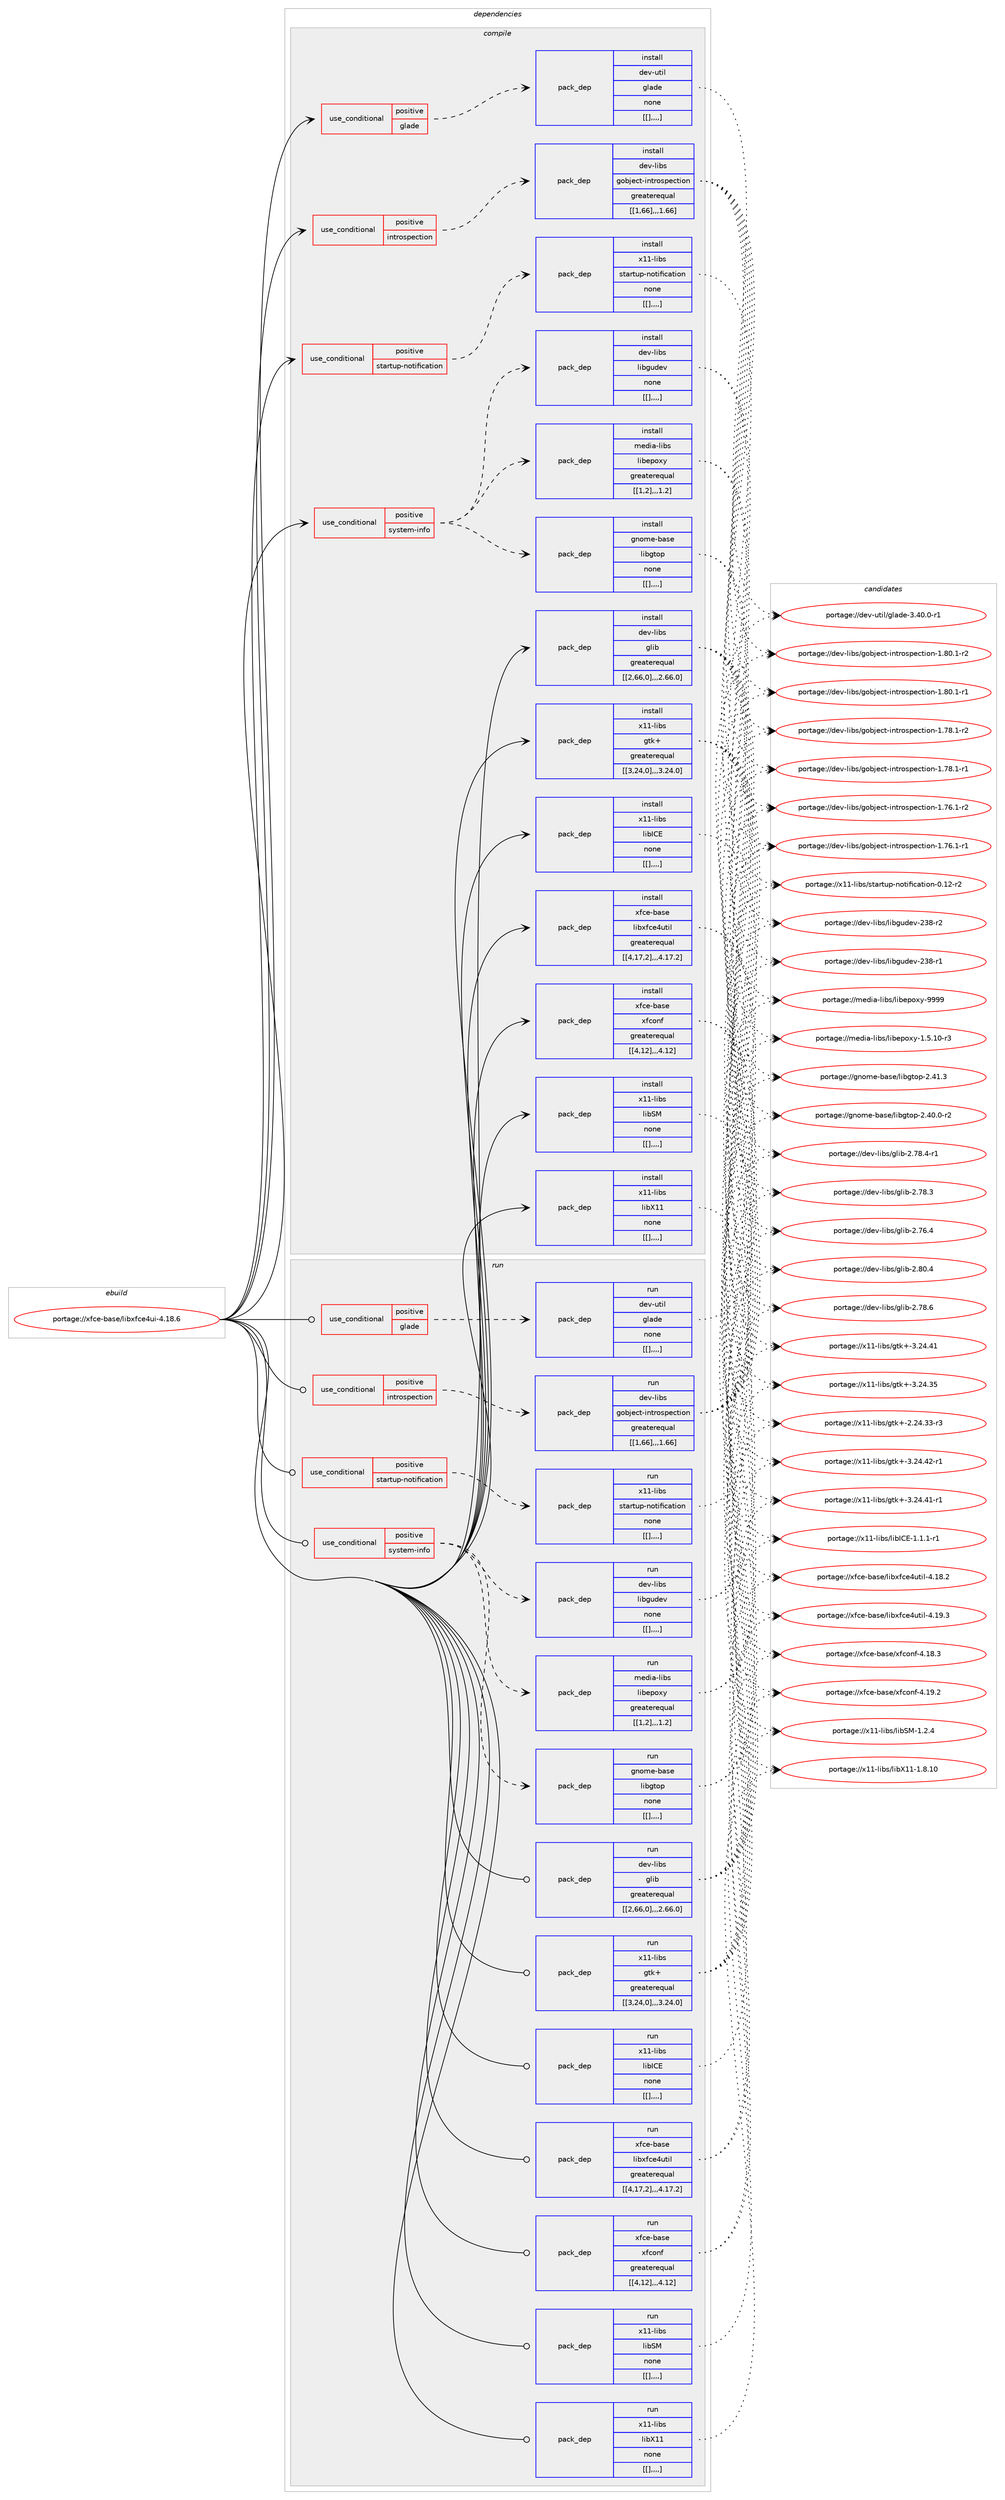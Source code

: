 digraph prolog {

# *************
# Graph options
# *************

newrank=true;
concentrate=true;
compound=true;
graph [rankdir=LR,fontname=Helvetica,fontsize=10,ranksep=1.5];#, ranksep=2.5, nodesep=0.2];
edge  [arrowhead=vee];
node  [fontname=Helvetica,fontsize=10];

# **********
# The ebuild
# **********

subgraph cluster_leftcol {
color=gray;
label=<<i>ebuild</i>>;
id [label="portage://xfce-base/libxfce4ui-4.18.6", color=red, width=4, href="../xfce-base/libxfce4ui-4.18.6.svg"];
}

# ****************
# The dependencies
# ****************

subgraph cluster_midcol {
color=gray;
label=<<i>dependencies</i>>;
subgraph cluster_compile {
fillcolor="#eeeeee";
style=filled;
label=<<i>compile</i>>;
subgraph cond4889 {
dependency15089 [label=<<TABLE BORDER="0" CELLBORDER="1" CELLSPACING="0" CELLPADDING="4"><TR><TD ROWSPAN="3" CELLPADDING="10">use_conditional</TD></TR><TR><TD>positive</TD></TR><TR><TD>glade</TD></TR></TABLE>>, shape=none, color=red];
subgraph pack10015 {
dependency15090 [label=<<TABLE BORDER="0" CELLBORDER="1" CELLSPACING="0" CELLPADDING="4" WIDTH="220"><TR><TD ROWSPAN="6" CELLPADDING="30">pack_dep</TD></TR><TR><TD WIDTH="110">install</TD></TR><TR><TD>dev-util</TD></TR><TR><TD>glade</TD></TR><TR><TD>none</TD></TR><TR><TD>[[],,,,]</TD></TR></TABLE>>, shape=none, color=blue];
}
dependency15089:e -> dependency15090:w [weight=20,style="dashed",arrowhead="vee"];
}
id:e -> dependency15089:w [weight=20,style="solid",arrowhead="vee"];
subgraph cond4890 {
dependency15091 [label=<<TABLE BORDER="0" CELLBORDER="1" CELLSPACING="0" CELLPADDING="4"><TR><TD ROWSPAN="3" CELLPADDING="10">use_conditional</TD></TR><TR><TD>positive</TD></TR><TR><TD>introspection</TD></TR></TABLE>>, shape=none, color=red];
subgraph pack10016 {
dependency15092 [label=<<TABLE BORDER="0" CELLBORDER="1" CELLSPACING="0" CELLPADDING="4" WIDTH="220"><TR><TD ROWSPAN="6" CELLPADDING="30">pack_dep</TD></TR><TR><TD WIDTH="110">install</TD></TR><TR><TD>dev-libs</TD></TR><TR><TD>gobject-introspection</TD></TR><TR><TD>greaterequal</TD></TR><TR><TD>[[1,66],,,1.66]</TD></TR></TABLE>>, shape=none, color=blue];
}
dependency15091:e -> dependency15092:w [weight=20,style="dashed",arrowhead="vee"];
}
id:e -> dependency15091:w [weight=20,style="solid",arrowhead="vee"];
subgraph cond4891 {
dependency15093 [label=<<TABLE BORDER="0" CELLBORDER="1" CELLSPACING="0" CELLPADDING="4"><TR><TD ROWSPAN="3" CELLPADDING="10">use_conditional</TD></TR><TR><TD>positive</TD></TR><TR><TD>startup-notification</TD></TR></TABLE>>, shape=none, color=red];
subgraph pack10017 {
dependency15094 [label=<<TABLE BORDER="0" CELLBORDER="1" CELLSPACING="0" CELLPADDING="4" WIDTH="220"><TR><TD ROWSPAN="6" CELLPADDING="30">pack_dep</TD></TR><TR><TD WIDTH="110">install</TD></TR><TR><TD>x11-libs</TD></TR><TR><TD>startup-notification</TD></TR><TR><TD>none</TD></TR><TR><TD>[[],,,,]</TD></TR></TABLE>>, shape=none, color=blue];
}
dependency15093:e -> dependency15094:w [weight=20,style="dashed",arrowhead="vee"];
}
id:e -> dependency15093:w [weight=20,style="solid",arrowhead="vee"];
subgraph cond4892 {
dependency15095 [label=<<TABLE BORDER="0" CELLBORDER="1" CELLSPACING="0" CELLPADDING="4"><TR><TD ROWSPAN="3" CELLPADDING="10">use_conditional</TD></TR><TR><TD>positive</TD></TR><TR><TD>system-info</TD></TR></TABLE>>, shape=none, color=red];
subgraph pack10018 {
dependency15096 [label=<<TABLE BORDER="0" CELLBORDER="1" CELLSPACING="0" CELLPADDING="4" WIDTH="220"><TR><TD ROWSPAN="6" CELLPADDING="30">pack_dep</TD></TR><TR><TD WIDTH="110">install</TD></TR><TR><TD>dev-libs</TD></TR><TR><TD>libgudev</TD></TR><TR><TD>none</TD></TR><TR><TD>[[],,,,]</TD></TR></TABLE>>, shape=none, color=blue];
}
dependency15095:e -> dependency15096:w [weight=20,style="dashed",arrowhead="vee"];
subgraph pack10019 {
dependency15097 [label=<<TABLE BORDER="0" CELLBORDER="1" CELLSPACING="0" CELLPADDING="4" WIDTH="220"><TR><TD ROWSPAN="6" CELLPADDING="30">pack_dep</TD></TR><TR><TD WIDTH="110">install</TD></TR><TR><TD>gnome-base</TD></TR><TR><TD>libgtop</TD></TR><TR><TD>none</TD></TR><TR><TD>[[],,,,]</TD></TR></TABLE>>, shape=none, color=blue];
}
dependency15095:e -> dependency15097:w [weight=20,style="dashed",arrowhead="vee"];
subgraph pack10020 {
dependency15098 [label=<<TABLE BORDER="0" CELLBORDER="1" CELLSPACING="0" CELLPADDING="4" WIDTH="220"><TR><TD ROWSPAN="6" CELLPADDING="30">pack_dep</TD></TR><TR><TD WIDTH="110">install</TD></TR><TR><TD>media-libs</TD></TR><TR><TD>libepoxy</TD></TR><TR><TD>greaterequal</TD></TR><TR><TD>[[1,2],,,1.2]</TD></TR></TABLE>>, shape=none, color=blue];
}
dependency15095:e -> dependency15098:w [weight=20,style="dashed",arrowhead="vee"];
}
id:e -> dependency15095:w [weight=20,style="solid",arrowhead="vee"];
subgraph pack10021 {
dependency15099 [label=<<TABLE BORDER="0" CELLBORDER="1" CELLSPACING="0" CELLPADDING="4" WIDTH="220"><TR><TD ROWSPAN="6" CELLPADDING="30">pack_dep</TD></TR><TR><TD WIDTH="110">install</TD></TR><TR><TD>dev-libs</TD></TR><TR><TD>glib</TD></TR><TR><TD>greaterequal</TD></TR><TR><TD>[[2,66,0],,,2.66.0]</TD></TR></TABLE>>, shape=none, color=blue];
}
id:e -> dependency15099:w [weight=20,style="solid",arrowhead="vee"];
subgraph pack10022 {
dependency15100 [label=<<TABLE BORDER="0" CELLBORDER="1" CELLSPACING="0" CELLPADDING="4" WIDTH="220"><TR><TD ROWSPAN="6" CELLPADDING="30">pack_dep</TD></TR><TR><TD WIDTH="110">install</TD></TR><TR><TD>x11-libs</TD></TR><TR><TD>gtk+</TD></TR><TR><TD>greaterequal</TD></TR><TR><TD>[[3,24,0],,,3.24.0]</TD></TR></TABLE>>, shape=none, color=blue];
}
id:e -> dependency15100:w [weight=20,style="solid",arrowhead="vee"];
subgraph pack10023 {
dependency15101 [label=<<TABLE BORDER="0" CELLBORDER="1" CELLSPACING="0" CELLPADDING="4" WIDTH="220"><TR><TD ROWSPAN="6" CELLPADDING="30">pack_dep</TD></TR><TR><TD WIDTH="110">install</TD></TR><TR><TD>x11-libs</TD></TR><TR><TD>libICE</TD></TR><TR><TD>none</TD></TR><TR><TD>[[],,,,]</TD></TR></TABLE>>, shape=none, color=blue];
}
id:e -> dependency15101:w [weight=20,style="solid",arrowhead="vee"];
subgraph pack10024 {
dependency15102 [label=<<TABLE BORDER="0" CELLBORDER="1" CELLSPACING="0" CELLPADDING="4" WIDTH="220"><TR><TD ROWSPAN="6" CELLPADDING="30">pack_dep</TD></TR><TR><TD WIDTH="110">install</TD></TR><TR><TD>x11-libs</TD></TR><TR><TD>libSM</TD></TR><TR><TD>none</TD></TR><TR><TD>[[],,,,]</TD></TR></TABLE>>, shape=none, color=blue];
}
id:e -> dependency15102:w [weight=20,style="solid",arrowhead="vee"];
subgraph pack10025 {
dependency15103 [label=<<TABLE BORDER="0" CELLBORDER="1" CELLSPACING="0" CELLPADDING="4" WIDTH="220"><TR><TD ROWSPAN="6" CELLPADDING="30">pack_dep</TD></TR><TR><TD WIDTH="110">install</TD></TR><TR><TD>x11-libs</TD></TR><TR><TD>libX11</TD></TR><TR><TD>none</TD></TR><TR><TD>[[],,,,]</TD></TR></TABLE>>, shape=none, color=blue];
}
id:e -> dependency15103:w [weight=20,style="solid",arrowhead="vee"];
subgraph pack10026 {
dependency15104 [label=<<TABLE BORDER="0" CELLBORDER="1" CELLSPACING="0" CELLPADDING="4" WIDTH="220"><TR><TD ROWSPAN="6" CELLPADDING="30">pack_dep</TD></TR><TR><TD WIDTH="110">install</TD></TR><TR><TD>xfce-base</TD></TR><TR><TD>libxfce4util</TD></TR><TR><TD>greaterequal</TD></TR><TR><TD>[[4,17,2],,,4.17.2]</TD></TR></TABLE>>, shape=none, color=blue];
}
id:e -> dependency15104:w [weight=20,style="solid",arrowhead="vee"];
subgraph pack10027 {
dependency15105 [label=<<TABLE BORDER="0" CELLBORDER="1" CELLSPACING="0" CELLPADDING="4" WIDTH="220"><TR><TD ROWSPAN="6" CELLPADDING="30">pack_dep</TD></TR><TR><TD WIDTH="110">install</TD></TR><TR><TD>xfce-base</TD></TR><TR><TD>xfconf</TD></TR><TR><TD>greaterequal</TD></TR><TR><TD>[[4,12],,,4.12]</TD></TR></TABLE>>, shape=none, color=blue];
}
id:e -> dependency15105:w [weight=20,style="solid",arrowhead="vee"];
}
subgraph cluster_compileandrun {
fillcolor="#eeeeee";
style=filled;
label=<<i>compile and run</i>>;
}
subgraph cluster_run {
fillcolor="#eeeeee";
style=filled;
label=<<i>run</i>>;
subgraph cond4893 {
dependency15106 [label=<<TABLE BORDER="0" CELLBORDER="1" CELLSPACING="0" CELLPADDING="4"><TR><TD ROWSPAN="3" CELLPADDING="10">use_conditional</TD></TR><TR><TD>positive</TD></TR><TR><TD>glade</TD></TR></TABLE>>, shape=none, color=red];
subgraph pack10028 {
dependency15107 [label=<<TABLE BORDER="0" CELLBORDER="1" CELLSPACING="0" CELLPADDING="4" WIDTH="220"><TR><TD ROWSPAN="6" CELLPADDING="30">pack_dep</TD></TR><TR><TD WIDTH="110">run</TD></TR><TR><TD>dev-util</TD></TR><TR><TD>glade</TD></TR><TR><TD>none</TD></TR><TR><TD>[[],,,,]</TD></TR></TABLE>>, shape=none, color=blue];
}
dependency15106:e -> dependency15107:w [weight=20,style="dashed",arrowhead="vee"];
}
id:e -> dependency15106:w [weight=20,style="solid",arrowhead="odot"];
subgraph cond4894 {
dependency15108 [label=<<TABLE BORDER="0" CELLBORDER="1" CELLSPACING="0" CELLPADDING="4"><TR><TD ROWSPAN="3" CELLPADDING="10">use_conditional</TD></TR><TR><TD>positive</TD></TR><TR><TD>introspection</TD></TR></TABLE>>, shape=none, color=red];
subgraph pack10029 {
dependency15109 [label=<<TABLE BORDER="0" CELLBORDER="1" CELLSPACING="0" CELLPADDING="4" WIDTH="220"><TR><TD ROWSPAN="6" CELLPADDING="30">pack_dep</TD></TR><TR><TD WIDTH="110">run</TD></TR><TR><TD>dev-libs</TD></TR><TR><TD>gobject-introspection</TD></TR><TR><TD>greaterequal</TD></TR><TR><TD>[[1,66],,,1.66]</TD></TR></TABLE>>, shape=none, color=blue];
}
dependency15108:e -> dependency15109:w [weight=20,style="dashed",arrowhead="vee"];
}
id:e -> dependency15108:w [weight=20,style="solid",arrowhead="odot"];
subgraph cond4895 {
dependency15110 [label=<<TABLE BORDER="0" CELLBORDER="1" CELLSPACING="0" CELLPADDING="4"><TR><TD ROWSPAN="3" CELLPADDING="10">use_conditional</TD></TR><TR><TD>positive</TD></TR><TR><TD>startup-notification</TD></TR></TABLE>>, shape=none, color=red];
subgraph pack10030 {
dependency15111 [label=<<TABLE BORDER="0" CELLBORDER="1" CELLSPACING="0" CELLPADDING="4" WIDTH="220"><TR><TD ROWSPAN="6" CELLPADDING="30">pack_dep</TD></TR><TR><TD WIDTH="110">run</TD></TR><TR><TD>x11-libs</TD></TR><TR><TD>startup-notification</TD></TR><TR><TD>none</TD></TR><TR><TD>[[],,,,]</TD></TR></TABLE>>, shape=none, color=blue];
}
dependency15110:e -> dependency15111:w [weight=20,style="dashed",arrowhead="vee"];
}
id:e -> dependency15110:w [weight=20,style="solid",arrowhead="odot"];
subgraph cond4896 {
dependency15112 [label=<<TABLE BORDER="0" CELLBORDER="1" CELLSPACING="0" CELLPADDING="4"><TR><TD ROWSPAN="3" CELLPADDING="10">use_conditional</TD></TR><TR><TD>positive</TD></TR><TR><TD>system-info</TD></TR></TABLE>>, shape=none, color=red];
subgraph pack10031 {
dependency15113 [label=<<TABLE BORDER="0" CELLBORDER="1" CELLSPACING="0" CELLPADDING="4" WIDTH="220"><TR><TD ROWSPAN="6" CELLPADDING="30">pack_dep</TD></TR><TR><TD WIDTH="110">run</TD></TR><TR><TD>dev-libs</TD></TR><TR><TD>libgudev</TD></TR><TR><TD>none</TD></TR><TR><TD>[[],,,,]</TD></TR></TABLE>>, shape=none, color=blue];
}
dependency15112:e -> dependency15113:w [weight=20,style="dashed",arrowhead="vee"];
subgraph pack10032 {
dependency15114 [label=<<TABLE BORDER="0" CELLBORDER="1" CELLSPACING="0" CELLPADDING="4" WIDTH="220"><TR><TD ROWSPAN="6" CELLPADDING="30">pack_dep</TD></TR><TR><TD WIDTH="110">run</TD></TR><TR><TD>gnome-base</TD></TR><TR><TD>libgtop</TD></TR><TR><TD>none</TD></TR><TR><TD>[[],,,,]</TD></TR></TABLE>>, shape=none, color=blue];
}
dependency15112:e -> dependency15114:w [weight=20,style="dashed",arrowhead="vee"];
subgraph pack10033 {
dependency15115 [label=<<TABLE BORDER="0" CELLBORDER="1" CELLSPACING="0" CELLPADDING="4" WIDTH="220"><TR><TD ROWSPAN="6" CELLPADDING="30">pack_dep</TD></TR><TR><TD WIDTH="110">run</TD></TR><TR><TD>media-libs</TD></TR><TR><TD>libepoxy</TD></TR><TR><TD>greaterequal</TD></TR><TR><TD>[[1,2],,,1.2]</TD></TR></TABLE>>, shape=none, color=blue];
}
dependency15112:e -> dependency15115:w [weight=20,style="dashed",arrowhead="vee"];
}
id:e -> dependency15112:w [weight=20,style="solid",arrowhead="odot"];
subgraph pack10034 {
dependency15116 [label=<<TABLE BORDER="0" CELLBORDER="1" CELLSPACING="0" CELLPADDING="4" WIDTH="220"><TR><TD ROWSPAN="6" CELLPADDING="30">pack_dep</TD></TR><TR><TD WIDTH="110">run</TD></TR><TR><TD>dev-libs</TD></TR><TR><TD>glib</TD></TR><TR><TD>greaterequal</TD></TR><TR><TD>[[2,66,0],,,2.66.0]</TD></TR></TABLE>>, shape=none, color=blue];
}
id:e -> dependency15116:w [weight=20,style="solid",arrowhead="odot"];
subgraph pack10035 {
dependency15117 [label=<<TABLE BORDER="0" CELLBORDER="1" CELLSPACING="0" CELLPADDING="4" WIDTH="220"><TR><TD ROWSPAN="6" CELLPADDING="30">pack_dep</TD></TR><TR><TD WIDTH="110">run</TD></TR><TR><TD>x11-libs</TD></TR><TR><TD>gtk+</TD></TR><TR><TD>greaterequal</TD></TR><TR><TD>[[3,24,0],,,3.24.0]</TD></TR></TABLE>>, shape=none, color=blue];
}
id:e -> dependency15117:w [weight=20,style="solid",arrowhead="odot"];
subgraph pack10036 {
dependency15118 [label=<<TABLE BORDER="0" CELLBORDER="1" CELLSPACING="0" CELLPADDING="4" WIDTH="220"><TR><TD ROWSPAN="6" CELLPADDING="30">pack_dep</TD></TR><TR><TD WIDTH="110">run</TD></TR><TR><TD>x11-libs</TD></TR><TR><TD>libICE</TD></TR><TR><TD>none</TD></TR><TR><TD>[[],,,,]</TD></TR></TABLE>>, shape=none, color=blue];
}
id:e -> dependency15118:w [weight=20,style="solid",arrowhead="odot"];
subgraph pack10037 {
dependency15119 [label=<<TABLE BORDER="0" CELLBORDER="1" CELLSPACING="0" CELLPADDING="4" WIDTH="220"><TR><TD ROWSPAN="6" CELLPADDING="30">pack_dep</TD></TR><TR><TD WIDTH="110">run</TD></TR><TR><TD>x11-libs</TD></TR><TR><TD>libSM</TD></TR><TR><TD>none</TD></TR><TR><TD>[[],,,,]</TD></TR></TABLE>>, shape=none, color=blue];
}
id:e -> dependency15119:w [weight=20,style="solid",arrowhead="odot"];
subgraph pack10038 {
dependency15120 [label=<<TABLE BORDER="0" CELLBORDER="1" CELLSPACING="0" CELLPADDING="4" WIDTH="220"><TR><TD ROWSPAN="6" CELLPADDING="30">pack_dep</TD></TR><TR><TD WIDTH="110">run</TD></TR><TR><TD>x11-libs</TD></TR><TR><TD>libX11</TD></TR><TR><TD>none</TD></TR><TR><TD>[[],,,,]</TD></TR></TABLE>>, shape=none, color=blue];
}
id:e -> dependency15120:w [weight=20,style="solid",arrowhead="odot"];
subgraph pack10039 {
dependency15121 [label=<<TABLE BORDER="0" CELLBORDER="1" CELLSPACING="0" CELLPADDING="4" WIDTH="220"><TR><TD ROWSPAN="6" CELLPADDING="30">pack_dep</TD></TR><TR><TD WIDTH="110">run</TD></TR><TR><TD>xfce-base</TD></TR><TR><TD>libxfce4util</TD></TR><TR><TD>greaterequal</TD></TR><TR><TD>[[4,17,2],,,4.17.2]</TD></TR></TABLE>>, shape=none, color=blue];
}
id:e -> dependency15121:w [weight=20,style="solid",arrowhead="odot"];
subgraph pack10040 {
dependency15122 [label=<<TABLE BORDER="0" CELLBORDER="1" CELLSPACING="0" CELLPADDING="4" WIDTH="220"><TR><TD ROWSPAN="6" CELLPADDING="30">pack_dep</TD></TR><TR><TD WIDTH="110">run</TD></TR><TR><TD>xfce-base</TD></TR><TR><TD>xfconf</TD></TR><TR><TD>greaterequal</TD></TR><TR><TD>[[4,12],,,4.12]</TD></TR></TABLE>>, shape=none, color=blue];
}
id:e -> dependency15122:w [weight=20,style="solid",arrowhead="odot"];
}
}

# **************
# The candidates
# **************

subgraph cluster_choices {
rank=same;
color=gray;
label=<<i>candidates</i>>;

subgraph choice10015 {
color=black;
nodesep=1;
choice100101118451171161051084710310897100101455146524846484511449 [label="portage://dev-util/glade-3.40.0-r1", color=red, width=4,href="../dev-util/glade-3.40.0-r1.svg"];
dependency15090:e -> choice100101118451171161051084710310897100101455146524846484511449:w [style=dotted,weight="100"];
}
subgraph choice10016 {
color=black;
nodesep=1;
choice10010111845108105981154710311198106101991164510511011611411111511210199116105111110454946564846494511450 [label="portage://dev-libs/gobject-introspection-1.80.1-r2", color=red, width=4,href="../dev-libs/gobject-introspection-1.80.1-r2.svg"];
choice10010111845108105981154710311198106101991164510511011611411111511210199116105111110454946564846494511449 [label="portage://dev-libs/gobject-introspection-1.80.1-r1", color=red, width=4,href="../dev-libs/gobject-introspection-1.80.1-r1.svg"];
choice10010111845108105981154710311198106101991164510511011611411111511210199116105111110454946555646494511450 [label="portage://dev-libs/gobject-introspection-1.78.1-r2", color=red, width=4,href="../dev-libs/gobject-introspection-1.78.1-r2.svg"];
choice10010111845108105981154710311198106101991164510511011611411111511210199116105111110454946555646494511449 [label="portage://dev-libs/gobject-introspection-1.78.1-r1", color=red, width=4,href="../dev-libs/gobject-introspection-1.78.1-r1.svg"];
choice10010111845108105981154710311198106101991164510511011611411111511210199116105111110454946555446494511450 [label="portage://dev-libs/gobject-introspection-1.76.1-r2", color=red, width=4,href="../dev-libs/gobject-introspection-1.76.1-r2.svg"];
choice10010111845108105981154710311198106101991164510511011611411111511210199116105111110454946555446494511449 [label="portage://dev-libs/gobject-introspection-1.76.1-r1", color=red, width=4,href="../dev-libs/gobject-introspection-1.76.1-r1.svg"];
dependency15092:e -> choice10010111845108105981154710311198106101991164510511011611411111511210199116105111110454946564846494511450:w [style=dotted,weight="100"];
dependency15092:e -> choice10010111845108105981154710311198106101991164510511011611411111511210199116105111110454946564846494511449:w [style=dotted,weight="100"];
dependency15092:e -> choice10010111845108105981154710311198106101991164510511011611411111511210199116105111110454946555646494511450:w [style=dotted,weight="100"];
dependency15092:e -> choice10010111845108105981154710311198106101991164510511011611411111511210199116105111110454946555646494511449:w [style=dotted,weight="100"];
dependency15092:e -> choice10010111845108105981154710311198106101991164510511011611411111511210199116105111110454946555446494511450:w [style=dotted,weight="100"];
dependency15092:e -> choice10010111845108105981154710311198106101991164510511011611411111511210199116105111110454946555446494511449:w [style=dotted,weight="100"];
}
subgraph choice10017 {
color=black;
nodesep=1;
choice12049494510810598115471151169711411611711245110111116105102105999711610511111045484649504511450 [label="portage://x11-libs/startup-notification-0.12-r2", color=red, width=4,href="../x11-libs/startup-notification-0.12-r2.svg"];
dependency15094:e -> choice12049494510810598115471151169711411611711245110111116105102105999711610511111045484649504511450:w [style=dotted,weight="100"];
}
subgraph choice10018 {
color=black;
nodesep=1;
choice10010111845108105981154710810598103117100101118455051564511450 [label="portage://dev-libs/libgudev-238-r2", color=red, width=4,href="../dev-libs/libgudev-238-r2.svg"];
choice10010111845108105981154710810598103117100101118455051564511449 [label="portage://dev-libs/libgudev-238-r1", color=red, width=4,href="../dev-libs/libgudev-238-r1.svg"];
dependency15096:e -> choice10010111845108105981154710810598103117100101118455051564511450:w [style=dotted,weight="100"];
dependency15096:e -> choice10010111845108105981154710810598103117100101118455051564511449:w [style=dotted,weight="100"];
}
subgraph choice10019 {
color=black;
nodesep=1;
choice103110111109101459897115101471081059810311611111245504652494651 [label="portage://gnome-base/libgtop-2.41.3", color=red, width=4,href="../gnome-base/libgtop-2.41.3.svg"];
choice1031101111091014598971151014710810598103116111112455046524846484511450 [label="portage://gnome-base/libgtop-2.40.0-r2", color=red, width=4,href="../gnome-base/libgtop-2.40.0-r2.svg"];
dependency15097:e -> choice103110111109101459897115101471081059810311611111245504652494651:w [style=dotted,weight="100"];
dependency15097:e -> choice1031101111091014598971151014710810598103116111112455046524846484511450:w [style=dotted,weight="100"];
}
subgraph choice10020 {
color=black;
nodesep=1;
choice10910110010597451081059811547108105981011121111201214557575757 [label="portage://media-libs/libepoxy-9999", color=red, width=4,href="../media-libs/libepoxy-9999.svg"];
choice1091011001059745108105981154710810598101112111120121454946534649484511451 [label="portage://media-libs/libepoxy-1.5.10-r3", color=red, width=4,href="../media-libs/libepoxy-1.5.10-r3.svg"];
dependency15098:e -> choice10910110010597451081059811547108105981011121111201214557575757:w [style=dotted,weight="100"];
dependency15098:e -> choice1091011001059745108105981154710810598101112111120121454946534649484511451:w [style=dotted,weight="100"];
}
subgraph choice10021 {
color=black;
nodesep=1;
choice1001011184510810598115471031081059845504656484652 [label="portage://dev-libs/glib-2.80.4", color=red, width=4,href="../dev-libs/glib-2.80.4.svg"];
choice1001011184510810598115471031081059845504655564654 [label="portage://dev-libs/glib-2.78.6", color=red, width=4,href="../dev-libs/glib-2.78.6.svg"];
choice10010111845108105981154710310810598455046555646524511449 [label="portage://dev-libs/glib-2.78.4-r1", color=red, width=4,href="../dev-libs/glib-2.78.4-r1.svg"];
choice1001011184510810598115471031081059845504655564651 [label="portage://dev-libs/glib-2.78.3", color=red, width=4,href="../dev-libs/glib-2.78.3.svg"];
choice1001011184510810598115471031081059845504655544652 [label="portage://dev-libs/glib-2.76.4", color=red, width=4,href="../dev-libs/glib-2.76.4.svg"];
dependency15099:e -> choice1001011184510810598115471031081059845504656484652:w [style=dotted,weight="100"];
dependency15099:e -> choice1001011184510810598115471031081059845504655564654:w [style=dotted,weight="100"];
dependency15099:e -> choice10010111845108105981154710310810598455046555646524511449:w [style=dotted,weight="100"];
dependency15099:e -> choice1001011184510810598115471031081059845504655564651:w [style=dotted,weight="100"];
dependency15099:e -> choice1001011184510810598115471031081059845504655544652:w [style=dotted,weight="100"];
}
subgraph choice10022 {
color=black;
nodesep=1;
choice12049494510810598115471031161074345514650524652504511449 [label="portage://x11-libs/gtk+-3.24.42-r1", color=red, width=4,href="../x11-libs/gtk+-3.24.42-r1.svg"];
choice12049494510810598115471031161074345514650524652494511449 [label="portage://x11-libs/gtk+-3.24.41-r1", color=red, width=4,href="../x11-libs/gtk+-3.24.41-r1.svg"];
choice1204949451081059811547103116107434551465052465249 [label="portage://x11-libs/gtk+-3.24.41", color=red, width=4,href="../x11-libs/gtk+-3.24.41.svg"];
choice1204949451081059811547103116107434551465052465153 [label="portage://x11-libs/gtk+-3.24.35", color=red, width=4,href="../x11-libs/gtk+-3.24.35.svg"];
choice12049494510810598115471031161074345504650524651514511451 [label="portage://x11-libs/gtk+-2.24.33-r3", color=red, width=4,href="../x11-libs/gtk+-2.24.33-r3.svg"];
dependency15100:e -> choice12049494510810598115471031161074345514650524652504511449:w [style=dotted,weight="100"];
dependency15100:e -> choice12049494510810598115471031161074345514650524652494511449:w [style=dotted,weight="100"];
dependency15100:e -> choice1204949451081059811547103116107434551465052465249:w [style=dotted,weight="100"];
dependency15100:e -> choice1204949451081059811547103116107434551465052465153:w [style=dotted,weight="100"];
dependency15100:e -> choice12049494510810598115471031161074345504650524651514511451:w [style=dotted,weight="100"];
}
subgraph choice10023 {
color=black;
nodesep=1;
choice1204949451081059811547108105987367694549464946494511449 [label="portage://x11-libs/libICE-1.1.1-r1", color=red, width=4,href="../x11-libs/libICE-1.1.1-r1.svg"];
dependency15101:e -> choice1204949451081059811547108105987367694549464946494511449:w [style=dotted,weight="100"];
}
subgraph choice10024 {
color=black;
nodesep=1;
choice1204949451081059811547108105988377454946504652 [label="portage://x11-libs/libSM-1.2.4", color=red, width=4,href="../x11-libs/libSM-1.2.4.svg"];
dependency15102:e -> choice1204949451081059811547108105988377454946504652:w [style=dotted,weight="100"];
}
subgraph choice10025 {
color=black;
nodesep=1;
choice12049494510810598115471081059888494945494656464948 [label="portage://x11-libs/libX11-1.8.10", color=red, width=4,href="../x11-libs/libX11-1.8.10.svg"];
dependency15103:e -> choice12049494510810598115471081059888494945494656464948:w [style=dotted,weight="100"];
}
subgraph choice10026 {
color=black;
nodesep=1;
choice120102991014598971151014710810598120102991015211711610510845524649574651 [label="portage://xfce-base/libxfce4util-4.19.3", color=red, width=4,href="../xfce-base/libxfce4util-4.19.3.svg"];
choice120102991014598971151014710810598120102991015211711610510845524649564650 [label="portage://xfce-base/libxfce4util-4.18.2", color=red, width=4,href="../xfce-base/libxfce4util-4.18.2.svg"];
dependency15104:e -> choice120102991014598971151014710810598120102991015211711610510845524649574651:w [style=dotted,weight="100"];
dependency15104:e -> choice120102991014598971151014710810598120102991015211711610510845524649564650:w [style=dotted,weight="100"];
}
subgraph choice10027 {
color=black;
nodesep=1;
choice12010299101459897115101471201029911111010245524649574650 [label="portage://xfce-base/xfconf-4.19.2", color=red, width=4,href="../xfce-base/xfconf-4.19.2.svg"];
choice12010299101459897115101471201029911111010245524649564651 [label="portage://xfce-base/xfconf-4.18.3", color=red, width=4,href="../xfce-base/xfconf-4.18.3.svg"];
dependency15105:e -> choice12010299101459897115101471201029911111010245524649574650:w [style=dotted,weight="100"];
dependency15105:e -> choice12010299101459897115101471201029911111010245524649564651:w [style=dotted,weight="100"];
}
subgraph choice10028 {
color=black;
nodesep=1;
choice100101118451171161051084710310897100101455146524846484511449 [label="portage://dev-util/glade-3.40.0-r1", color=red, width=4,href="../dev-util/glade-3.40.0-r1.svg"];
dependency15107:e -> choice100101118451171161051084710310897100101455146524846484511449:w [style=dotted,weight="100"];
}
subgraph choice10029 {
color=black;
nodesep=1;
choice10010111845108105981154710311198106101991164510511011611411111511210199116105111110454946564846494511450 [label="portage://dev-libs/gobject-introspection-1.80.1-r2", color=red, width=4,href="../dev-libs/gobject-introspection-1.80.1-r2.svg"];
choice10010111845108105981154710311198106101991164510511011611411111511210199116105111110454946564846494511449 [label="portage://dev-libs/gobject-introspection-1.80.1-r1", color=red, width=4,href="../dev-libs/gobject-introspection-1.80.1-r1.svg"];
choice10010111845108105981154710311198106101991164510511011611411111511210199116105111110454946555646494511450 [label="portage://dev-libs/gobject-introspection-1.78.1-r2", color=red, width=4,href="../dev-libs/gobject-introspection-1.78.1-r2.svg"];
choice10010111845108105981154710311198106101991164510511011611411111511210199116105111110454946555646494511449 [label="portage://dev-libs/gobject-introspection-1.78.1-r1", color=red, width=4,href="../dev-libs/gobject-introspection-1.78.1-r1.svg"];
choice10010111845108105981154710311198106101991164510511011611411111511210199116105111110454946555446494511450 [label="portage://dev-libs/gobject-introspection-1.76.1-r2", color=red, width=4,href="../dev-libs/gobject-introspection-1.76.1-r2.svg"];
choice10010111845108105981154710311198106101991164510511011611411111511210199116105111110454946555446494511449 [label="portage://dev-libs/gobject-introspection-1.76.1-r1", color=red, width=4,href="../dev-libs/gobject-introspection-1.76.1-r1.svg"];
dependency15109:e -> choice10010111845108105981154710311198106101991164510511011611411111511210199116105111110454946564846494511450:w [style=dotted,weight="100"];
dependency15109:e -> choice10010111845108105981154710311198106101991164510511011611411111511210199116105111110454946564846494511449:w [style=dotted,weight="100"];
dependency15109:e -> choice10010111845108105981154710311198106101991164510511011611411111511210199116105111110454946555646494511450:w [style=dotted,weight="100"];
dependency15109:e -> choice10010111845108105981154710311198106101991164510511011611411111511210199116105111110454946555646494511449:w [style=dotted,weight="100"];
dependency15109:e -> choice10010111845108105981154710311198106101991164510511011611411111511210199116105111110454946555446494511450:w [style=dotted,weight="100"];
dependency15109:e -> choice10010111845108105981154710311198106101991164510511011611411111511210199116105111110454946555446494511449:w [style=dotted,weight="100"];
}
subgraph choice10030 {
color=black;
nodesep=1;
choice12049494510810598115471151169711411611711245110111116105102105999711610511111045484649504511450 [label="portage://x11-libs/startup-notification-0.12-r2", color=red, width=4,href="../x11-libs/startup-notification-0.12-r2.svg"];
dependency15111:e -> choice12049494510810598115471151169711411611711245110111116105102105999711610511111045484649504511450:w [style=dotted,weight="100"];
}
subgraph choice10031 {
color=black;
nodesep=1;
choice10010111845108105981154710810598103117100101118455051564511450 [label="portage://dev-libs/libgudev-238-r2", color=red, width=4,href="../dev-libs/libgudev-238-r2.svg"];
choice10010111845108105981154710810598103117100101118455051564511449 [label="portage://dev-libs/libgudev-238-r1", color=red, width=4,href="../dev-libs/libgudev-238-r1.svg"];
dependency15113:e -> choice10010111845108105981154710810598103117100101118455051564511450:w [style=dotted,weight="100"];
dependency15113:e -> choice10010111845108105981154710810598103117100101118455051564511449:w [style=dotted,weight="100"];
}
subgraph choice10032 {
color=black;
nodesep=1;
choice103110111109101459897115101471081059810311611111245504652494651 [label="portage://gnome-base/libgtop-2.41.3", color=red, width=4,href="../gnome-base/libgtop-2.41.3.svg"];
choice1031101111091014598971151014710810598103116111112455046524846484511450 [label="portage://gnome-base/libgtop-2.40.0-r2", color=red, width=4,href="../gnome-base/libgtop-2.40.0-r2.svg"];
dependency15114:e -> choice103110111109101459897115101471081059810311611111245504652494651:w [style=dotted,weight="100"];
dependency15114:e -> choice1031101111091014598971151014710810598103116111112455046524846484511450:w [style=dotted,weight="100"];
}
subgraph choice10033 {
color=black;
nodesep=1;
choice10910110010597451081059811547108105981011121111201214557575757 [label="portage://media-libs/libepoxy-9999", color=red, width=4,href="../media-libs/libepoxy-9999.svg"];
choice1091011001059745108105981154710810598101112111120121454946534649484511451 [label="portage://media-libs/libepoxy-1.5.10-r3", color=red, width=4,href="../media-libs/libepoxy-1.5.10-r3.svg"];
dependency15115:e -> choice10910110010597451081059811547108105981011121111201214557575757:w [style=dotted,weight="100"];
dependency15115:e -> choice1091011001059745108105981154710810598101112111120121454946534649484511451:w [style=dotted,weight="100"];
}
subgraph choice10034 {
color=black;
nodesep=1;
choice1001011184510810598115471031081059845504656484652 [label="portage://dev-libs/glib-2.80.4", color=red, width=4,href="../dev-libs/glib-2.80.4.svg"];
choice1001011184510810598115471031081059845504655564654 [label="portage://dev-libs/glib-2.78.6", color=red, width=4,href="../dev-libs/glib-2.78.6.svg"];
choice10010111845108105981154710310810598455046555646524511449 [label="portage://dev-libs/glib-2.78.4-r1", color=red, width=4,href="../dev-libs/glib-2.78.4-r1.svg"];
choice1001011184510810598115471031081059845504655564651 [label="portage://dev-libs/glib-2.78.3", color=red, width=4,href="../dev-libs/glib-2.78.3.svg"];
choice1001011184510810598115471031081059845504655544652 [label="portage://dev-libs/glib-2.76.4", color=red, width=4,href="../dev-libs/glib-2.76.4.svg"];
dependency15116:e -> choice1001011184510810598115471031081059845504656484652:w [style=dotted,weight="100"];
dependency15116:e -> choice1001011184510810598115471031081059845504655564654:w [style=dotted,weight="100"];
dependency15116:e -> choice10010111845108105981154710310810598455046555646524511449:w [style=dotted,weight="100"];
dependency15116:e -> choice1001011184510810598115471031081059845504655564651:w [style=dotted,weight="100"];
dependency15116:e -> choice1001011184510810598115471031081059845504655544652:w [style=dotted,weight="100"];
}
subgraph choice10035 {
color=black;
nodesep=1;
choice12049494510810598115471031161074345514650524652504511449 [label="portage://x11-libs/gtk+-3.24.42-r1", color=red, width=4,href="../x11-libs/gtk+-3.24.42-r1.svg"];
choice12049494510810598115471031161074345514650524652494511449 [label="portage://x11-libs/gtk+-3.24.41-r1", color=red, width=4,href="../x11-libs/gtk+-3.24.41-r1.svg"];
choice1204949451081059811547103116107434551465052465249 [label="portage://x11-libs/gtk+-3.24.41", color=red, width=4,href="../x11-libs/gtk+-3.24.41.svg"];
choice1204949451081059811547103116107434551465052465153 [label="portage://x11-libs/gtk+-3.24.35", color=red, width=4,href="../x11-libs/gtk+-3.24.35.svg"];
choice12049494510810598115471031161074345504650524651514511451 [label="portage://x11-libs/gtk+-2.24.33-r3", color=red, width=4,href="../x11-libs/gtk+-2.24.33-r3.svg"];
dependency15117:e -> choice12049494510810598115471031161074345514650524652504511449:w [style=dotted,weight="100"];
dependency15117:e -> choice12049494510810598115471031161074345514650524652494511449:w [style=dotted,weight="100"];
dependency15117:e -> choice1204949451081059811547103116107434551465052465249:w [style=dotted,weight="100"];
dependency15117:e -> choice1204949451081059811547103116107434551465052465153:w [style=dotted,weight="100"];
dependency15117:e -> choice12049494510810598115471031161074345504650524651514511451:w [style=dotted,weight="100"];
}
subgraph choice10036 {
color=black;
nodesep=1;
choice1204949451081059811547108105987367694549464946494511449 [label="portage://x11-libs/libICE-1.1.1-r1", color=red, width=4,href="../x11-libs/libICE-1.1.1-r1.svg"];
dependency15118:e -> choice1204949451081059811547108105987367694549464946494511449:w [style=dotted,weight="100"];
}
subgraph choice10037 {
color=black;
nodesep=1;
choice1204949451081059811547108105988377454946504652 [label="portage://x11-libs/libSM-1.2.4", color=red, width=4,href="../x11-libs/libSM-1.2.4.svg"];
dependency15119:e -> choice1204949451081059811547108105988377454946504652:w [style=dotted,weight="100"];
}
subgraph choice10038 {
color=black;
nodesep=1;
choice12049494510810598115471081059888494945494656464948 [label="portage://x11-libs/libX11-1.8.10", color=red, width=4,href="../x11-libs/libX11-1.8.10.svg"];
dependency15120:e -> choice12049494510810598115471081059888494945494656464948:w [style=dotted,weight="100"];
}
subgraph choice10039 {
color=black;
nodesep=1;
choice120102991014598971151014710810598120102991015211711610510845524649574651 [label="portage://xfce-base/libxfce4util-4.19.3", color=red, width=4,href="../xfce-base/libxfce4util-4.19.3.svg"];
choice120102991014598971151014710810598120102991015211711610510845524649564650 [label="portage://xfce-base/libxfce4util-4.18.2", color=red, width=4,href="../xfce-base/libxfce4util-4.18.2.svg"];
dependency15121:e -> choice120102991014598971151014710810598120102991015211711610510845524649574651:w [style=dotted,weight="100"];
dependency15121:e -> choice120102991014598971151014710810598120102991015211711610510845524649564650:w [style=dotted,weight="100"];
}
subgraph choice10040 {
color=black;
nodesep=1;
choice12010299101459897115101471201029911111010245524649574650 [label="portage://xfce-base/xfconf-4.19.2", color=red, width=4,href="../xfce-base/xfconf-4.19.2.svg"];
choice12010299101459897115101471201029911111010245524649564651 [label="portage://xfce-base/xfconf-4.18.3", color=red, width=4,href="../xfce-base/xfconf-4.18.3.svg"];
dependency15122:e -> choice12010299101459897115101471201029911111010245524649574650:w [style=dotted,weight="100"];
dependency15122:e -> choice12010299101459897115101471201029911111010245524649564651:w [style=dotted,weight="100"];
}
}

}

